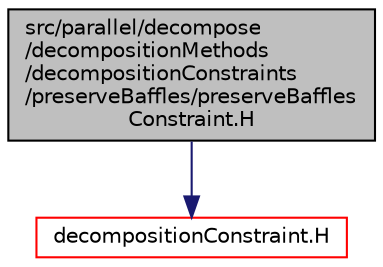 digraph "src/parallel/decompose/decompositionMethods/decompositionConstraints/preserveBaffles/preserveBafflesConstraint.H"
{
  bgcolor="transparent";
  edge [fontname="Helvetica",fontsize="10",labelfontname="Helvetica",labelfontsize="10"];
  node [fontname="Helvetica",fontsize="10",shape=record];
  Node0 [label="src/parallel/decompose\l/decompositionMethods\l/decompositionConstraints\l/preserveBaffles/preserveBaffles\lConstraint.H",height=0.2,width=0.4,color="black", fillcolor="grey75", style="filled", fontcolor="black"];
  Node0 -> Node1 [color="midnightblue",fontsize="10",style="solid",fontname="Helvetica"];
  Node1 [label="decompositionConstraint.H",height=0.2,width=0.4,color="red",URL="$a13847.html"];
}
